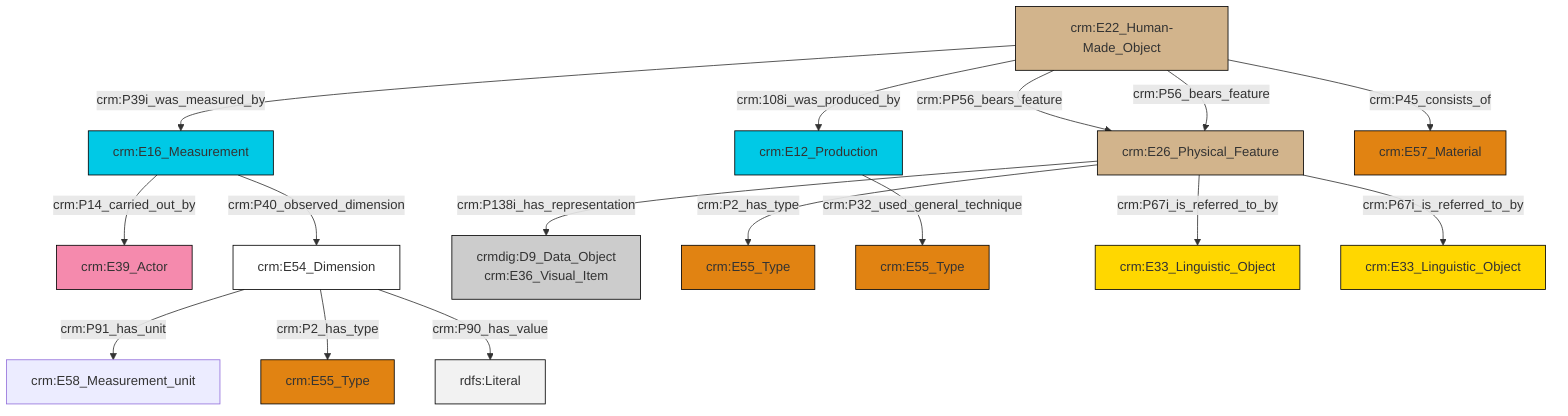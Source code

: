 graph TD
classDef Literal fill:#f2f2f2,stroke:#000000;
classDef CRM_Entity fill:#FFFFFF,stroke:#000000;
classDef Temporal_Entity fill:#00C9E6, stroke:#000000;
classDef Type fill:#E18312, stroke:#000000;
classDef Time-Span fill:#2C9C91, stroke:#000000;
classDef Appellation fill:#FFEB7F, stroke:#000000;
classDef Place fill:#008836, stroke:#000000;
classDef Persistent_Item fill:#B266B2, stroke:#000000;
classDef Conceptual_Object fill:#FFD700, stroke:#000000;
classDef Physical_Thing fill:#D2B48C, stroke:#000000;
classDef Actor fill:#f58aad, stroke:#000000;
classDef PC_Classes fill:#4ce600, stroke:#000000;
classDef Multi fill:#cccccc,stroke:#000000;

2["crm:E22_Human-Made_Object"]:::Physical_Thing -->|crm:PP56_bears_feature| 3["crm:E26_Physical_Feature"]:::Physical_Thing
4["crm:E16_Measurement"]:::Temporal_Entity -->|crm:P14_carried_out_by| 5["crm:E39_Actor"]:::Actor
6["crm:E54_Dimension"]:::CRM_Entity -->|crm:P91_has_unit| 7["crm:E58_Measurement_unit"]:::Default
6["crm:E54_Dimension"]:::CRM_Entity -->|crm:P2_has_type| 8["crm:E55_Type"]:::Type
2["crm:E22_Human-Made_Object"]:::Physical_Thing -->|crm:P39i_was_measured_by| 4["crm:E16_Measurement"]:::Temporal_Entity
3["crm:E26_Physical_Feature"]:::Physical_Thing -->|crm:P138i_has_representation| 9["crmdig:D9_Data_Object<br>crm:E36_Visual_Item"]:::Multi
2["crm:E22_Human-Made_Object"]:::Physical_Thing -->|crm:108i_was_produced_by| 0["crm:E12_Production"]:::Temporal_Entity
3["crm:E26_Physical_Feature"]:::Physical_Thing -->|crm:P2_has_type| 10["crm:E55_Type"]:::Type
6["crm:E54_Dimension"]:::CRM_Entity -->|crm:P90_has_value| 13[rdfs:Literal]:::Literal
0["crm:E12_Production"]:::Temporal_Entity -->|crm:P32_used_general_technique| 14["crm:E55_Type"]:::Type
2["crm:E22_Human-Made_Object"]:::Physical_Thing -->|crm:P45_consists_of| 16["crm:E57_Material"]:::Type
4["crm:E16_Measurement"]:::Temporal_Entity -->|crm:P40_observed_dimension| 6["crm:E54_Dimension"]:::CRM_Entity
2["crm:E22_Human-Made_Object"]:::Physical_Thing -->|crm:P56_bears_feature| 3["crm:E26_Physical_Feature"]:::Physical_Thing
3["crm:E26_Physical_Feature"]:::Physical_Thing -->|crm:P67i_is_referred_to_by| 25["crm:E33_Linguistic_Object"]:::Conceptual_Object
3["crm:E26_Physical_Feature"]:::Physical_Thing -->|crm:P67i_is_referred_to_by| 23["crm:E33_Linguistic_Object"]:::Conceptual_Object